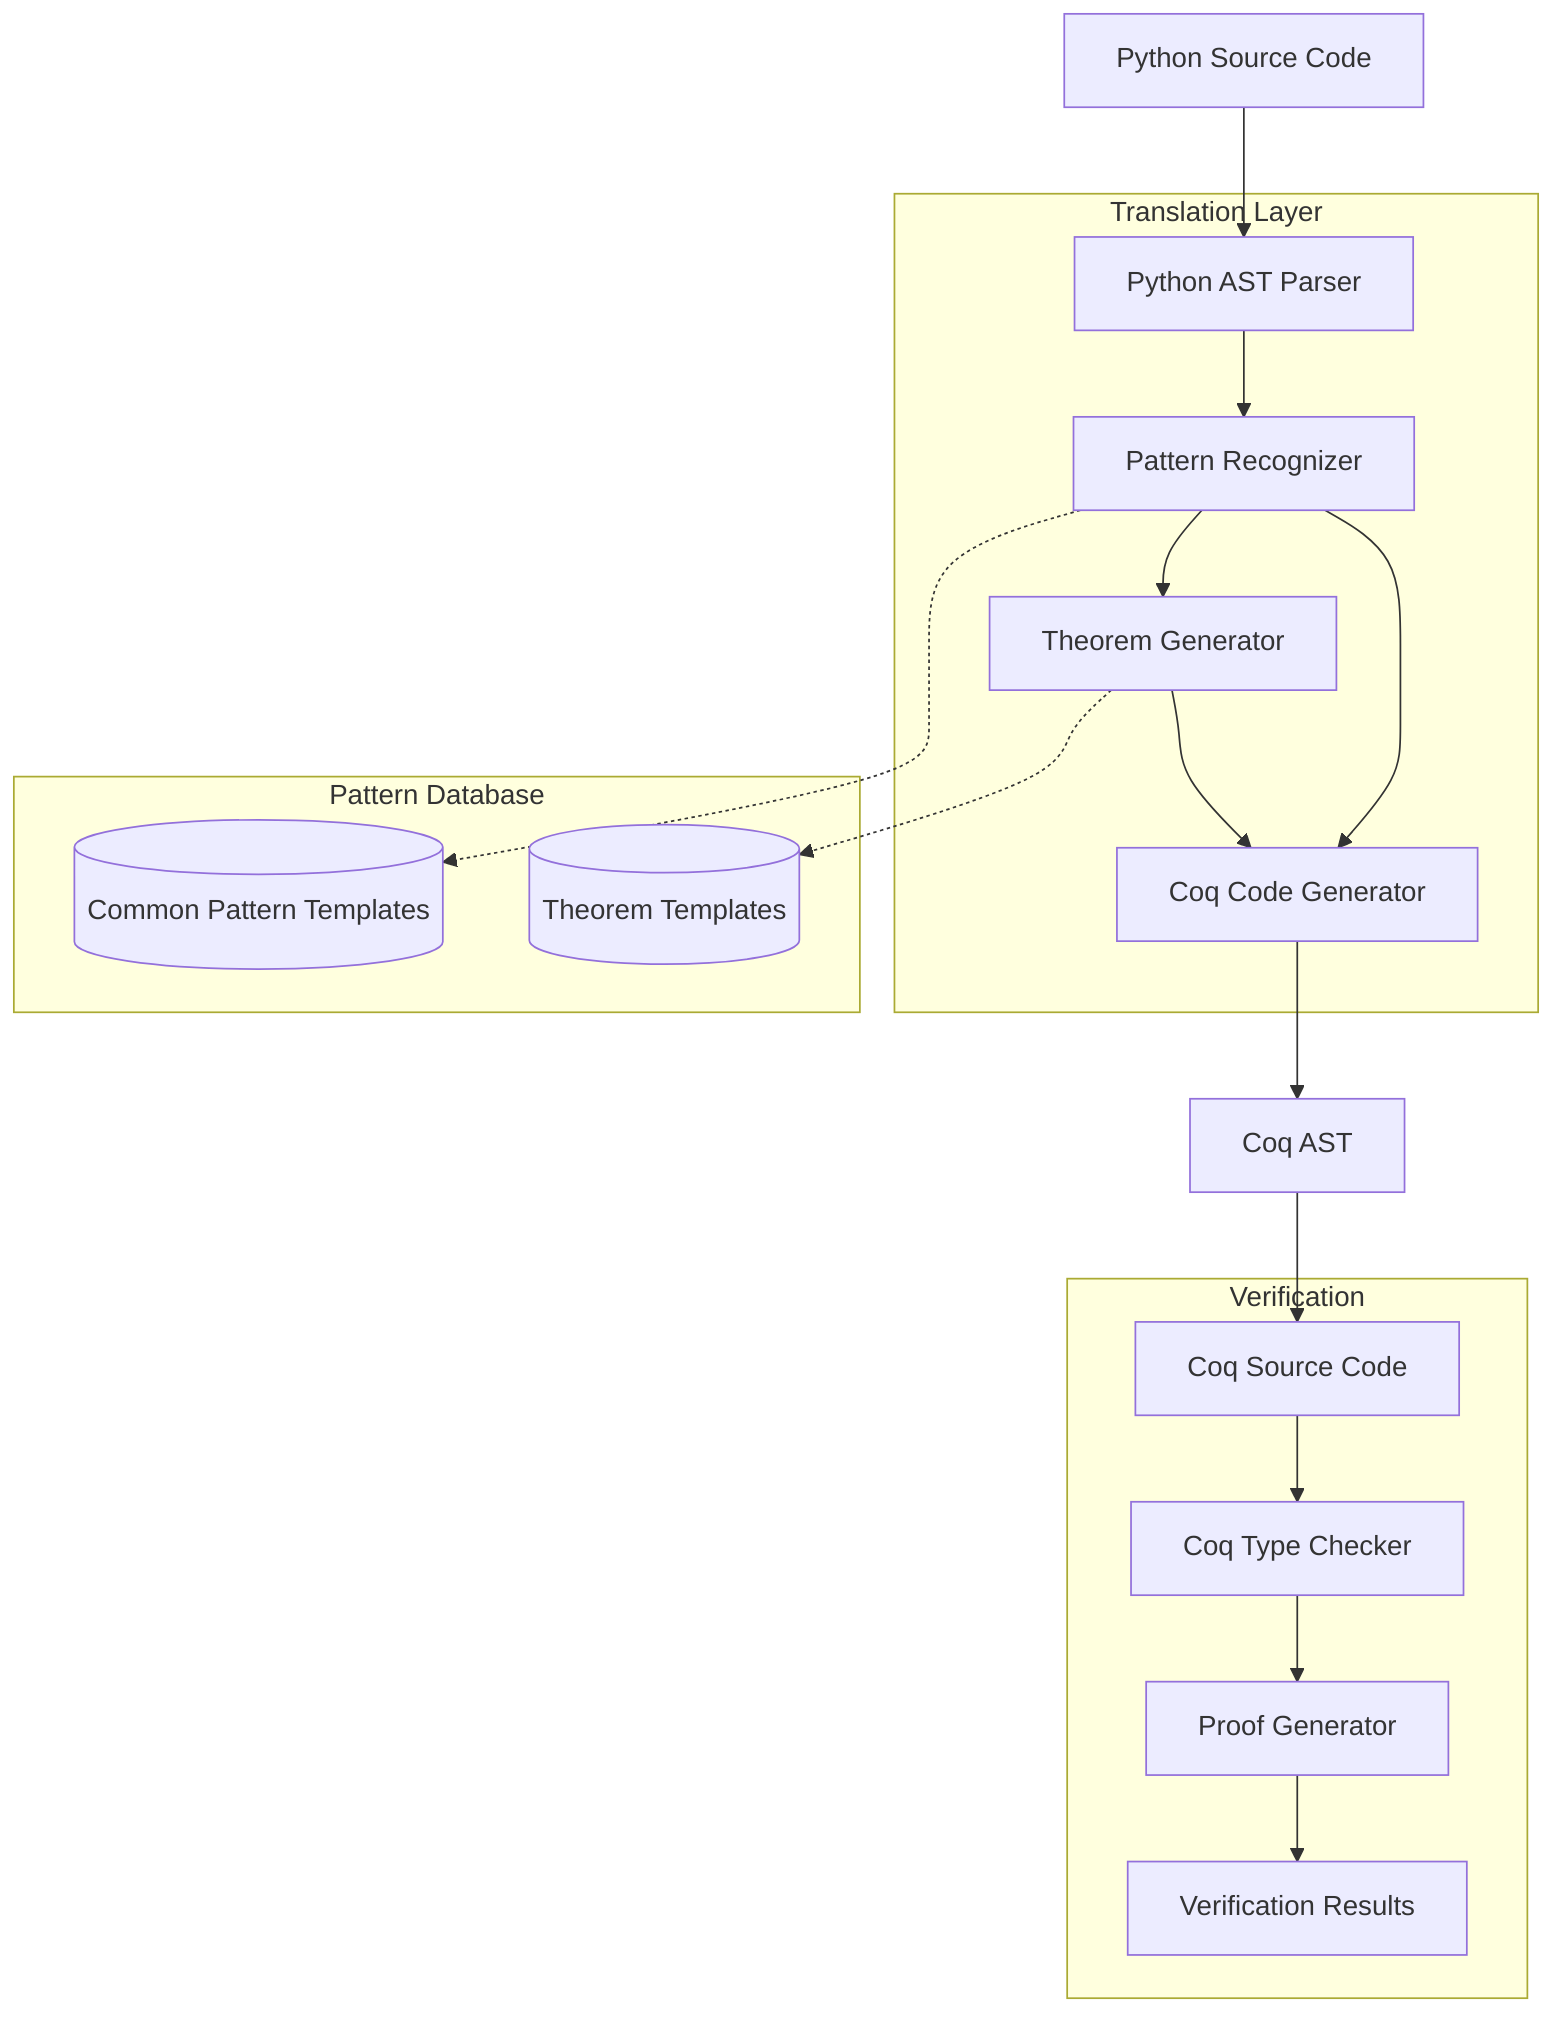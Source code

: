 graph TD
    A[Python Source Code] --> B[Python AST Parser]
    
    subgraph Translation Layer
        B --> D[Pattern Recognizer]
        D --> E[Theorem Generator]
        D --> F[Coq Code Generator]
        E --> F
    end
    
    F --> G[Coq AST]
    G --> H[Coq Source Code]
    
    subgraph Pattern Database
        I[(Common Pattern Templates)]
        J[(Theorem Templates)]
    end
    
    D -.-> I
    E -.-> J
    
    subgraph Verification
        H --> K[Coq Type Checker]
        K --> L[Proof Generator]
        L --> M[Verification Results]
    end